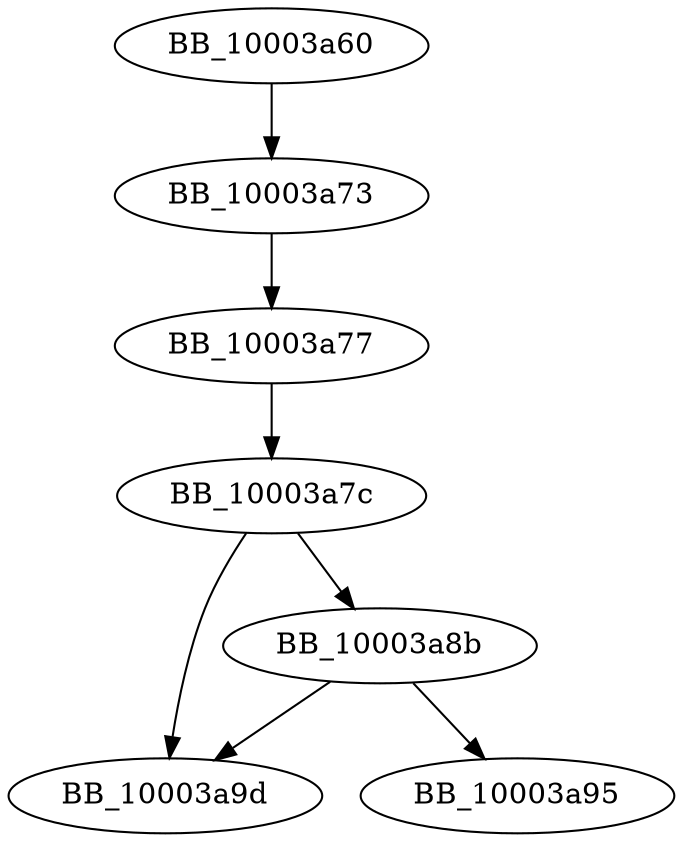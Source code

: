 DiGraph sub_10003A60{
BB_10003a60->BB_10003a73
BB_10003a73->BB_10003a77
BB_10003a77->BB_10003a7c
BB_10003a7c->BB_10003a8b
BB_10003a7c->BB_10003a9d
BB_10003a8b->BB_10003a95
BB_10003a8b->BB_10003a9d
}
